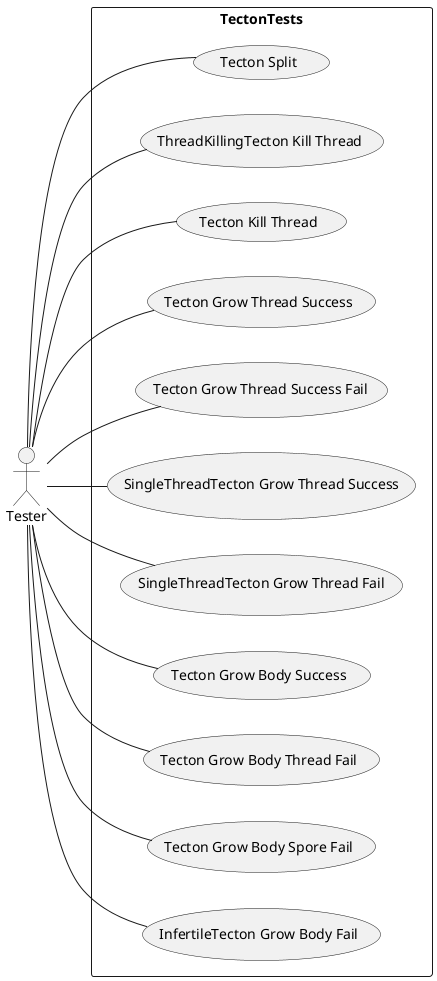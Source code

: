 @startuml tectonTestCases
left to right direction

actor "Tester" as t

rectangle TectonTests {
    usecase "Tecton Split" as test1
    usecase "ThreadKillingTecton Kill Thread" as test2
    usecase "Tecton Kill Thread" as test3
    usecase "Tecton Grow Thread Success" as test4
    usecase "Tecton Grow Thread Success Fail" as test5
    usecase "SingleThreadTecton Grow Thread Success" as test6
    usecase "SingleThreadTecton Grow Thread Fail" as test7
    usecase "Tecton Grow Body Success" as test8
    usecase "Tecton Grow Body Thread Fail" as test9
    usecase "Tecton Grow Body Spore Fail" as test10
    usecase "InfertileTecton Grow Body Fail" as test11
}

t -- test1
t -- test2
t -- test3
t -- test4
t -- test5
t -- test6
t -- test7
t -- test8
t -- test9
t -- test10
t -- test11

@enduml
